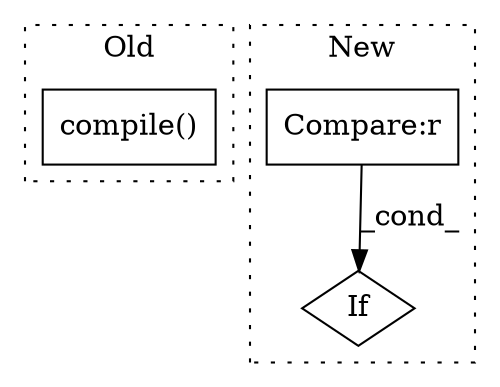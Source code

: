 digraph G {
subgraph cluster0 {
1 [label="compile()" a="75" s="1135,1155" l="11,1" shape="box"];
label = "Old";
style="dotted";
}
subgraph cluster1 {
2 [label="If" a="96" s="919" l="3" shape="diamond"];
3 [label="Compare:r" a="40" s="922" l="19" shape="box"];
label = "New";
style="dotted";
}
3 -> 2 [label="_cond_"];
}